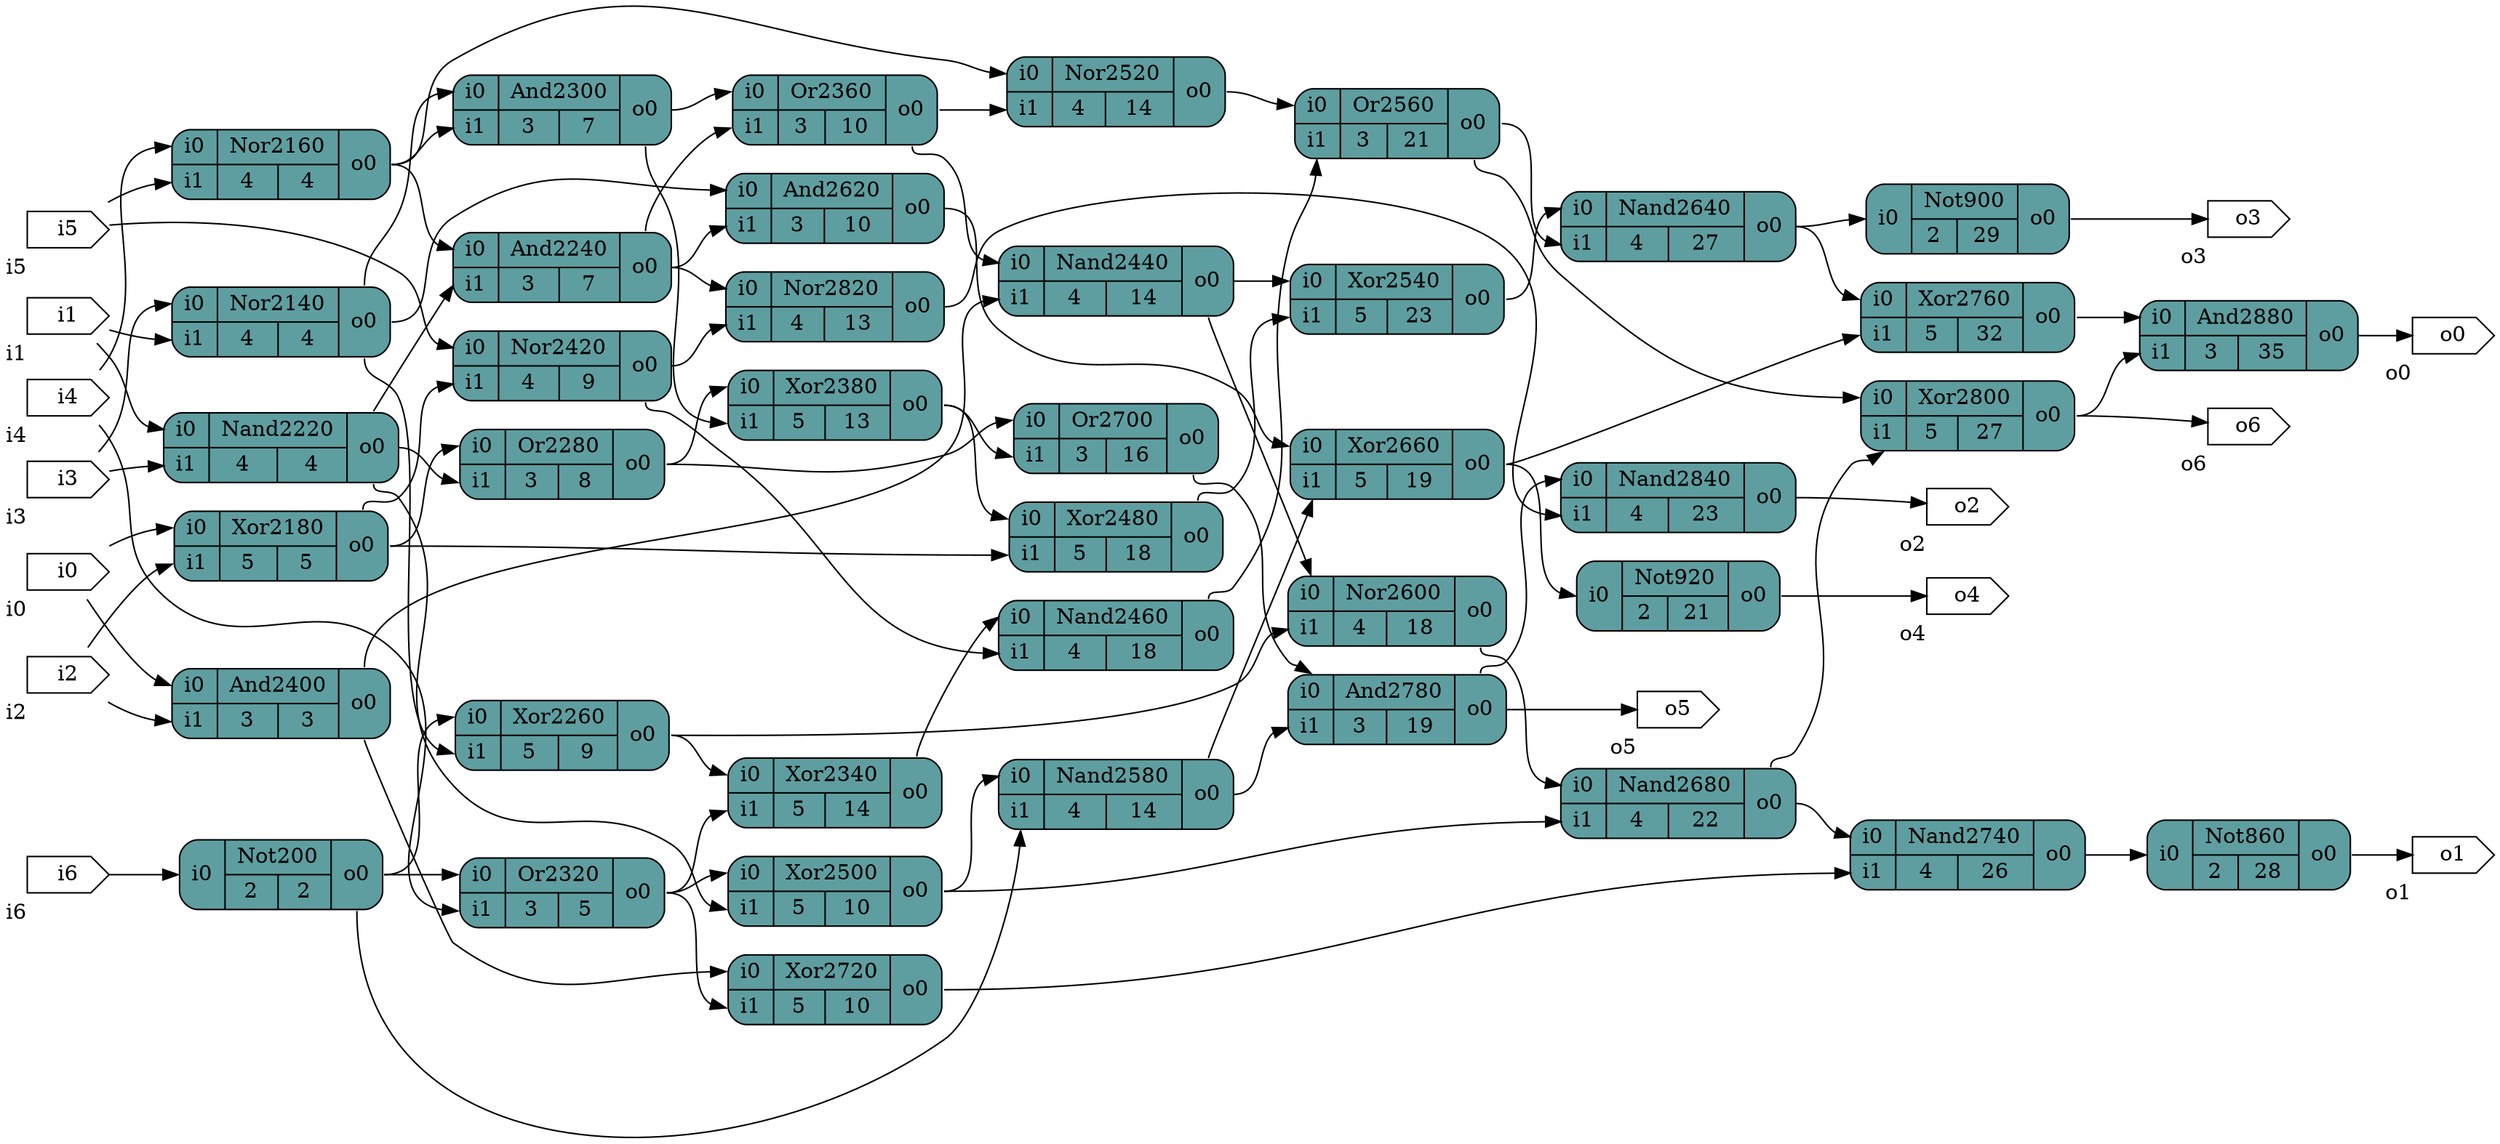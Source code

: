 digraph test {
		graph [rankdir = LR];
		Nor2140[shape=record; style="rounded,filled"; fillcolor=cadetblue; label="{{<i0>i0|<i1>i1}|{Nor2140|{4|4}}|{<o0>o0}}"]
		Nor2160[shape=record; style="rounded,filled"; fillcolor=cadetblue; label="{{<i0>i0|<i1>i1}|{Nor2160|{4|4}}|{<o0>o0}}"]
		Xor2180[shape=record; style="rounded,filled"; fillcolor=cadetblue; label="{{<i0>i0|<i1>i1}|{Xor2180|{5|5}}|{<o0>o0}}"]
		Not200[shape=record; style="rounded,filled"; fillcolor=cadetblue; label="{{<i0>i0}|{Not200|{2|2}}|{<o0>o0}}"]
		Nand2220[shape=record; style="rounded,filled"; fillcolor=cadetblue; label="{{<i0>i0|<i1>i1}|{Nand2220|{4|4}}|{<o0>o0}}"]
		And2240[shape=record; style="rounded,filled"; fillcolor=cadetblue; label="{{<i0>i0|<i1>i1}|{And2240|{3|7}}|{<o0>o0}}"]
		Xor2260[shape=record; style="rounded,filled"; fillcolor=cadetblue; label="{{<i0>i0|<i1>i1}|{Xor2260|{5|9}}|{<o0>o0}}"]
		Or2280[shape=record; style="rounded,filled"; fillcolor=cadetblue; label="{{<i0>i0|<i1>i1}|{Or2280|{3|8}}|{<o0>o0}}"]
		And2300[shape=record; style="rounded,filled"; fillcolor=cadetblue; label="{{<i0>i0|<i1>i1}|{And2300|{3|7}}|{<o0>o0}}"]
		Or2320[shape=record; style="rounded,filled"; fillcolor=cadetblue; label="{{<i0>i0|<i1>i1}|{Or2320|{3|5}}|{<o0>o0}}"]
		Xor2340[shape=record; style="rounded,filled"; fillcolor=cadetblue; label="{{<i0>i0|<i1>i1}|{Xor2340|{5|14}}|{<o0>o0}}"]
		Or2360[shape=record; style="rounded,filled"; fillcolor=cadetblue; label="{{<i0>i0|<i1>i1}|{Or2360|{3|10}}|{<o0>o0}}"]
		Xor2380[shape=record; style="rounded,filled"; fillcolor=cadetblue; label="{{<i0>i0|<i1>i1}|{Xor2380|{5|13}}|{<o0>o0}}"]
		And2400[shape=record; style="rounded,filled"; fillcolor=cadetblue; label="{{<i0>i0|<i1>i1}|{And2400|{3|3}}|{<o0>o0}}"]
		Nor2420[shape=record; style="rounded,filled"; fillcolor=cadetblue; label="{{<i0>i0|<i1>i1}|{Nor2420|{4|9}}|{<o0>o0}}"]
		Nand2440[shape=record; style="rounded,filled"; fillcolor=cadetblue; label="{{<i0>i0|<i1>i1}|{Nand2440|{4|14}}|{<o0>o0}}"]
		Nand2460[shape=record; style="rounded,filled"; fillcolor=cadetblue; label="{{<i0>i0|<i1>i1}|{Nand2460|{4|18}}|{<o0>o0}}"]
		Xor2480[shape=record; style="rounded,filled"; fillcolor=cadetblue; label="{{<i0>i0|<i1>i1}|{Xor2480|{5|18}}|{<o0>o0}}"]
		Xor2500[shape=record; style="rounded,filled"; fillcolor=cadetblue; label="{{<i0>i0|<i1>i1}|{Xor2500|{5|10}}|{<o0>o0}}"]
		Nor2520[shape=record; style="rounded,filled"; fillcolor=cadetblue; label="{{<i0>i0|<i1>i1}|{Nor2520|{4|14}}|{<o0>o0}}"]
		Xor2540[shape=record; style="rounded,filled"; fillcolor=cadetblue; label="{{<i0>i0|<i1>i1}|{Xor2540|{5|23}}|{<o0>o0}}"]
		Or2560[shape=record; style="rounded,filled"; fillcolor=cadetblue; label="{{<i0>i0|<i1>i1}|{Or2560|{3|21}}|{<o0>o0}}"]
		Nand2580[shape=record; style="rounded,filled"; fillcolor=cadetblue; label="{{<i0>i0|<i1>i1}|{Nand2580|{4|14}}|{<o0>o0}}"]
		Nor2600[shape=record; style="rounded,filled"; fillcolor=cadetblue; label="{{<i0>i0|<i1>i1}|{Nor2600|{4|18}}|{<o0>o0}}"]
		And2620[shape=record; style="rounded,filled"; fillcolor=cadetblue; label="{{<i0>i0|<i1>i1}|{And2620|{3|10}}|{<o0>o0}}"]
		Nand2640[shape=record; style="rounded,filled"; fillcolor=cadetblue; label="{{<i0>i0|<i1>i1}|{Nand2640|{4|27}}|{<o0>o0}}"]
		Xor2660[shape=record; style="rounded,filled"; fillcolor=cadetblue; label="{{<i0>i0|<i1>i1}|{Xor2660|{5|19}}|{<o0>o0}}"]
		Nand2680[shape=record; style="rounded,filled"; fillcolor=cadetblue; label="{{<i0>i0|<i1>i1}|{Nand2680|{4|22}}|{<o0>o0}}"]
		Or2700[shape=record; style="rounded,filled"; fillcolor=cadetblue; label="{{<i0>i0|<i1>i1}|{Or2700|{3|16}}|{<o0>o0}}"]
		Xor2720[shape=record; style="rounded,filled"; fillcolor=cadetblue; label="{{<i0>i0|<i1>i1}|{Xor2720|{5|10}}|{<o0>o0}}"]
		Nand2740[shape=record; style="rounded,filled"; fillcolor=cadetblue; label="{{<i0>i0|<i1>i1}|{Nand2740|{4|26}}|{<o0>o0}}"]
		Xor2760[shape=record; style="rounded,filled"; fillcolor=cadetblue; label="{{<i0>i0|<i1>i1}|{Xor2760|{5|32}}|{<o0>o0}}"]
		And2780[shape=record; style="rounded,filled"; fillcolor=cadetblue; label="{{<i0>i0|<i1>i1}|{And2780|{3|19}}|{<o0>o0}}"]
		Xor2800[shape=record; style="rounded,filled"; fillcolor=cadetblue; label="{{<i0>i0|<i1>i1}|{Xor2800|{5|27}}|{<o0>o0}}"]
		Nor2820[shape=record; style="rounded,filled"; fillcolor=cadetblue; label="{{<i0>i0|<i1>i1}|{Nor2820|{4|13}}|{<o0>o0}}"]
		Nand2840[shape=record; style="rounded,filled"; fillcolor=cadetblue; label="{{<i0>i0|<i1>i1}|{Nand2840|{4|23}}|{<o0>o0}}"]
		Not860[shape=record; style="rounded,filled"; fillcolor=cadetblue; label="{{<i0>i0}|{Not860|{2|28}}|{<o0>o0}}"]
		And2880[shape=record; style="rounded,filled"; fillcolor=cadetblue; label="{{<i0>i0|<i1>i1}|{And2880|{3|35}}|{<o0>o0}}"]
		Not900[shape=record; style="rounded,filled"; fillcolor=cadetblue; label="{{<i0>i0}|{Not900|{2|29}}|{<o0>o0}}"]
		Not920[shape=record; style="rounded,filled"; fillcolor=cadetblue; label="{{<i0>i0}|{Not920|{2|21}}|{<o0>o0}}"]
		i0[shape=cds,xlabel="i0"]
		i1[shape=cds,xlabel="i1"]
		i2[shape=cds,xlabel="i2"]
		i3[shape=cds,xlabel="i3"]
		i4[shape=cds,xlabel="i4"]
		i5[shape=cds,xlabel="i5"]
		i6[shape=cds,xlabel="i6"]
		o0[shape=cds,xlabel="o0"]
		o1[shape=cds,xlabel="o1"]
		o2[shape=cds,xlabel="o2"]
		o3[shape=cds,xlabel="o3"]
		o4[shape=cds,xlabel="o4"]
		o5[shape=cds,xlabel="o5"]
		o6[shape=cds,xlabel="o6"]
		i0 -> Xor2180:i0;
		i0 -> And2400:i0;
		i1 -> Nor2140:i1;
		i1 -> Nand2220:i0;
		i2 -> Xor2180:i1;
		i2 -> And2400:i1;
		i3 -> Nor2140:i0;
		i3 -> Nand2220:i1;
		i4 -> Nor2160:i0;
		i4 -> Or2320:i1;
		i5 -> Nor2160:i1;
		i5 -> Nor2420:i0;
		i6 -> Not200:i0;
		Nor2140:o0 -> Xor2260:i1;
		Nor2140:o0 -> And2300:i0;
		Nor2140:o0 -> And2620:i0;
		Nor2160:o0 -> And2240:i0;
		Nor2160:o0 -> And2300:i1;
		Nor2160:o0 -> Nor2520:i0;
		Xor2180:o0 -> Or2280:i0;
		Xor2180:o0 -> Nor2420:i1;
		Xor2180:o0 -> Xor2480:i1;
		Not200:o0 -> Xor2260:i0;
		Not200:o0 -> Or2320:i0;
		Not200:o0 -> Nand2580:i1;
		Nand2220:o0 -> And2240:i1;
		Nand2220:o0 -> Or2280:i1;
		Nand2220:o0 -> Xor2500:i1;
		And2240:o0 -> Or2360:i1;
		And2240:o0 -> And2620:i1;
		And2240:o0 -> Nor2820:i0;
		Xor2260:o0 -> Xor2340:i0;
		Xor2260:o0 -> Nor2600:i1;
		Or2280:o0 -> Xor2380:i0;
		Or2280:o0 -> Or2700:i0;
		And2300:o0 -> Or2360:i0;
		And2300:o0 -> Xor2380:i1;
		Or2320:o0 -> Xor2340:i1;
		Or2320:o0 -> Xor2500:i0;
		Or2320:o0 -> Xor2720:i1;
		Xor2340:o0 -> Nand2460:i0;
		Or2360:o0 -> Nand2440:i0;
		Or2360:o0 -> Nor2520:i1;
		Xor2380:o0 -> Xor2480:i0;
		Xor2380:o0 -> Or2700:i1;
		And2400:o0 -> Nand2440:i1;
		And2400:o0 -> Xor2720:i0;
		Nor2420:o0 -> Nand2460:i1;
		Nor2420:o0 -> Nor2820:i1;
		Nand2440:o0 -> Xor2540:i0;
		Nand2440:o0 -> Nor2600:i0;
		Nand2460:o0 -> Or2560:i1;
		Xor2480:o0 -> Xor2540:i1;
		Xor2500:o0 -> Nand2580:i0;
		Xor2500:o0 -> Nand2680:i1;
		Nor2520:o0 -> Or2560:i0;
		Xor2540:o0 -> Nand2640:i0;
		Or2560:o0 -> Nand2640:i1;
		Or2560:o0 -> Xor2800:i0;
		Nand2580:o0 -> Xor2660:i1;
		Nand2580:o0 -> And2780:i1;
		Nor2600:o0 -> Nand2680:i0;
		And2620:o0 -> Xor2660:i0;
		Nand2640:o0 -> Xor2760:i0;
		Nand2640:o0 -> Not900:i0;
		Xor2660:o0 -> Xor2760:i1;
		Xor2660:o0 -> Not920:i0;
		Nand2680:o0 -> Nand2740:i0;
		Nand2680:o0 -> Xor2800:i1;
		Or2700:o0 -> And2780:i0;
		Xor2720:o0 -> Nand2740:i1;
		Nand2740:o0 -> Not860:i0;
		Xor2760:o0 -> And2880:i0;
		And2780:o0 -> Nand2840:i0;
		And2780:o0 -> o5;
		Xor2800:o0 -> And2880:i1;
		Xor2800:o0 -> o6;
		Nor2820:o0 -> Nand2840:i1;
		Nand2840:o0 -> o2;
		Not860:o0 -> o1;
		And2880:o0 -> o0;
		Not900:o0 -> o3;
		Not920:o0 -> o4;
}
